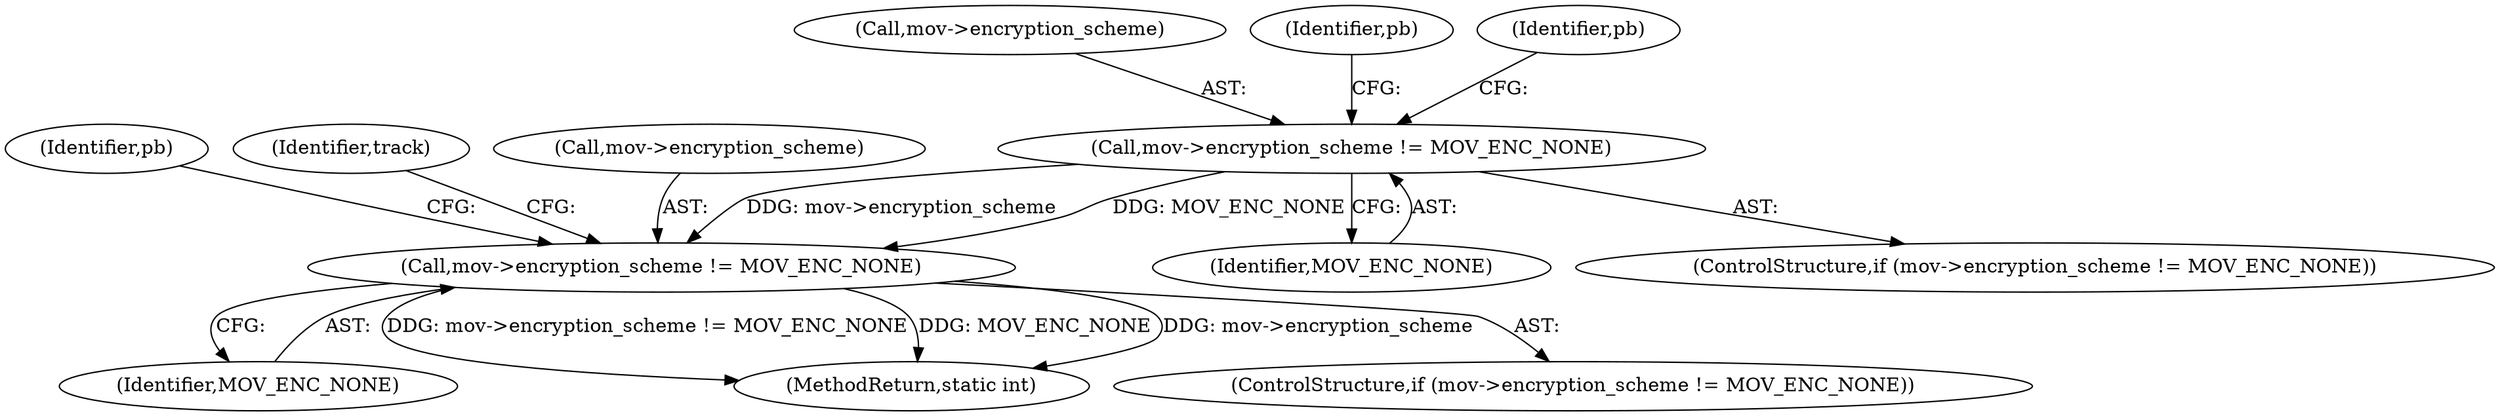 digraph "0_FFmpeg_fa19fbcf712a6a6cc5a5cfdc3254a97b9bce6582@API" {
"1000227" [label="(Call,mov->encryption_scheme != MOV_ENC_NONE)"];
"1000751" [label="(Call,mov->encryption_scheme != MOV_ENC_NONE)"];
"1000755" [label="(Identifier,MOV_ENC_NONE)"];
"1000231" [label="(Identifier,MOV_ENC_NONE)"];
"1000767" [label="(MethodReturn,static int)"];
"1000228" [label="(Call,mov->encryption_scheme)"];
"1000226" [label="(ControlStructure,if (mov->encryption_scheme != MOV_ENC_NONE))"];
"1000227" [label="(Call,mov->encryption_scheme != MOV_ENC_NONE)"];
"1000750" [label="(ControlStructure,if (mov->encryption_scheme != MOV_ENC_NONE))"];
"1000765" [label="(Identifier,pb)"];
"1000751" [label="(Call,mov->encryption_scheme != MOV_ENC_NONE)"];
"1000234" [label="(Identifier,pb)"];
"1000758" [label="(Identifier,track)"];
"1000752" [label="(Call,mov->encryption_scheme)"];
"1000239" [label="(Identifier,pb)"];
"1000227" -> "1000226"  [label="AST: "];
"1000227" -> "1000231"  [label="CFG: "];
"1000228" -> "1000227"  [label="AST: "];
"1000231" -> "1000227"  [label="AST: "];
"1000234" -> "1000227"  [label="CFG: "];
"1000239" -> "1000227"  [label="CFG: "];
"1000227" -> "1000751"  [label="DDG: mov->encryption_scheme"];
"1000227" -> "1000751"  [label="DDG: MOV_ENC_NONE"];
"1000751" -> "1000750"  [label="AST: "];
"1000751" -> "1000755"  [label="CFG: "];
"1000752" -> "1000751"  [label="AST: "];
"1000755" -> "1000751"  [label="AST: "];
"1000758" -> "1000751"  [label="CFG: "];
"1000765" -> "1000751"  [label="CFG: "];
"1000751" -> "1000767"  [label="DDG: mov->encryption_scheme != MOV_ENC_NONE"];
"1000751" -> "1000767"  [label="DDG: MOV_ENC_NONE"];
"1000751" -> "1000767"  [label="DDG: mov->encryption_scheme"];
}
